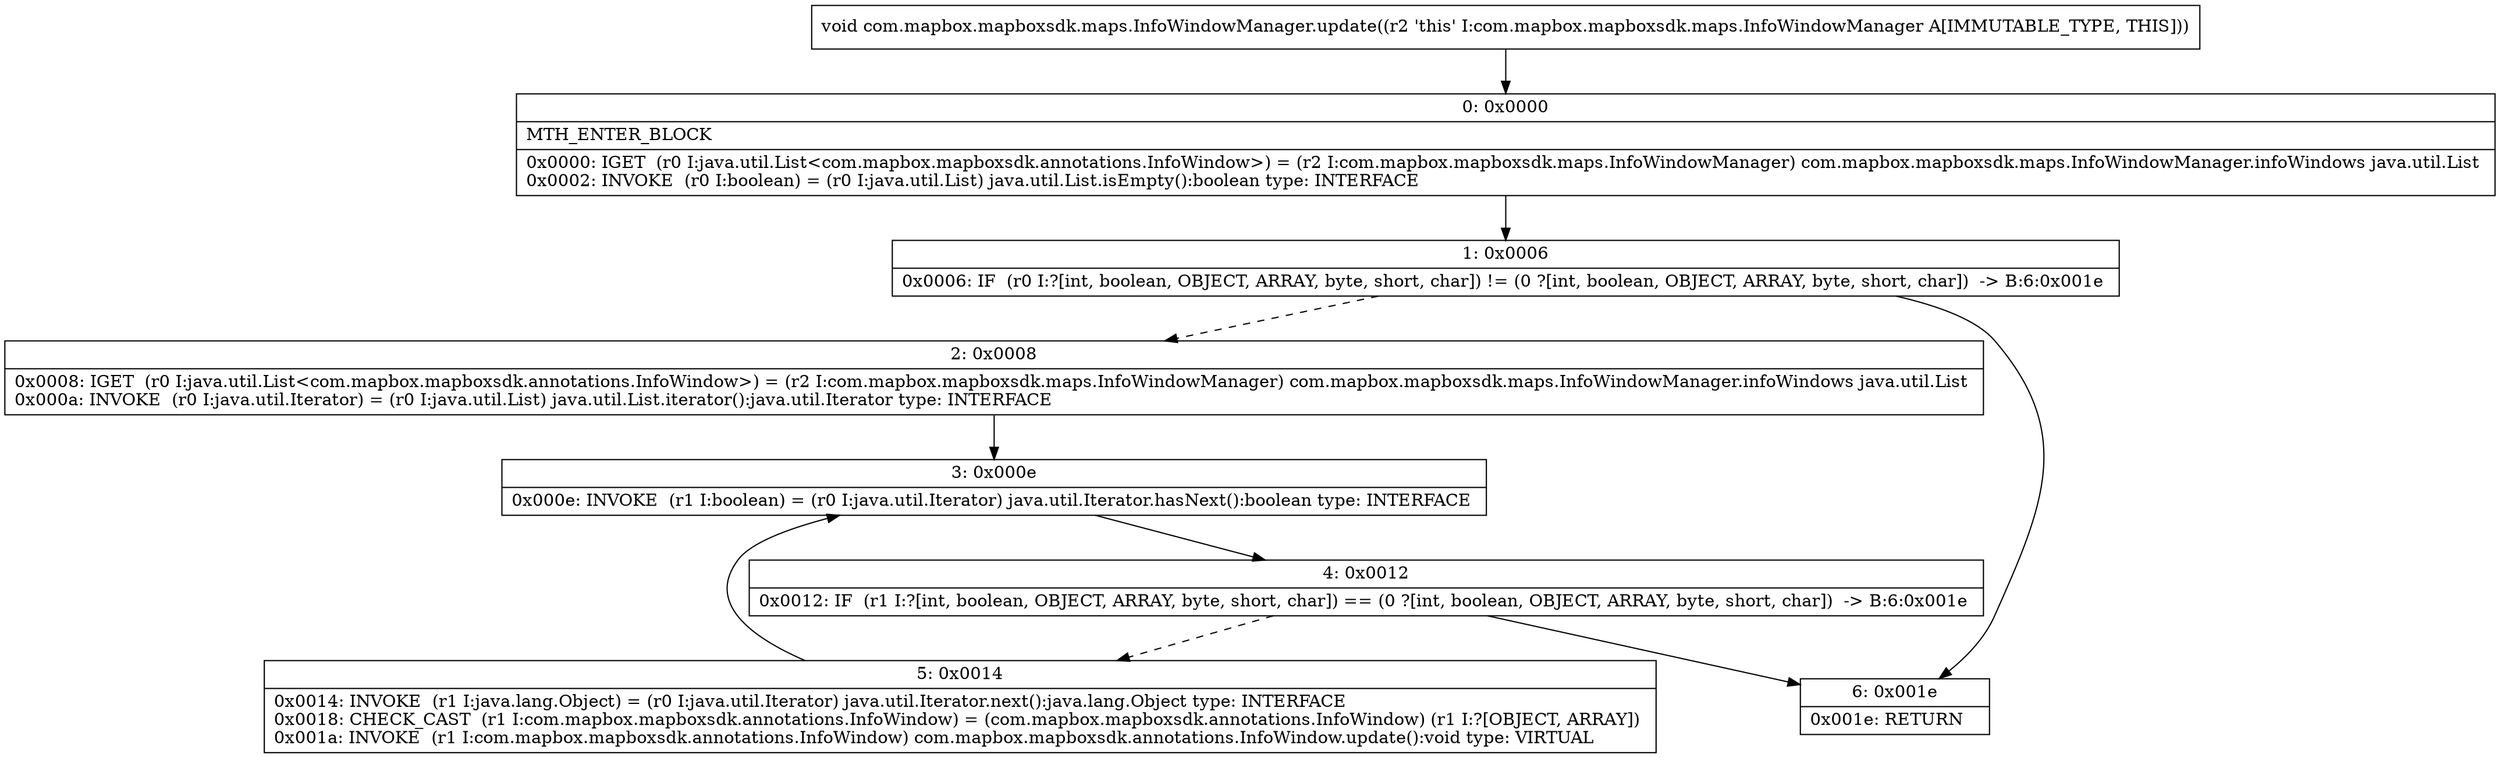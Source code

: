 digraph "CFG forcom.mapbox.mapboxsdk.maps.InfoWindowManager.update()V" {
Node_0 [shape=record,label="{0\:\ 0x0000|MTH_ENTER_BLOCK\l|0x0000: IGET  (r0 I:java.util.List\<com.mapbox.mapboxsdk.annotations.InfoWindow\>) = (r2 I:com.mapbox.mapboxsdk.maps.InfoWindowManager) com.mapbox.mapboxsdk.maps.InfoWindowManager.infoWindows java.util.List \l0x0002: INVOKE  (r0 I:boolean) = (r0 I:java.util.List) java.util.List.isEmpty():boolean type: INTERFACE \l}"];
Node_1 [shape=record,label="{1\:\ 0x0006|0x0006: IF  (r0 I:?[int, boolean, OBJECT, ARRAY, byte, short, char]) != (0 ?[int, boolean, OBJECT, ARRAY, byte, short, char])  \-\> B:6:0x001e \l}"];
Node_2 [shape=record,label="{2\:\ 0x0008|0x0008: IGET  (r0 I:java.util.List\<com.mapbox.mapboxsdk.annotations.InfoWindow\>) = (r2 I:com.mapbox.mapboxsdk.maps.InfoWindowManager) com.mapbox.mapboxsdk.maps.InfoWindowManager.infoWindows java.util.List \l0x000a: INVOKE  (r0 I:java.util.Iterator) = (r0 I:java.util.List) java.util.List.iterator():java.util.Iterator type: INTERFACE \l}"];
Node_3 [shape=record,label="{3\:\ 0x000e|0x000e: INVOKE  (r1 I:boolean) = (r0 I:java.util.Iterator) java.util.Iterator.hasNext():boolean type: INTERFACE \l}"];
Node_4 [shape=record,label="{4\:\ 0x0012|0x0012: IF  (r1 I:?[int, boolean, OBJECT, ARRAY, byte, short, char]) == (0 ?[int, boolean, OBJECT, ARRAY, byte, short, char])  \-\> B:6:0x001e \l}"];
Node_5 [shape=record,label="{5\:\ 0x0014|0x0014: INVOKE  (r1 I:java.lang.Object) = (r0 I:java.util.Iterator) java.util.Iterator.next():java.lang.Object type: INTERFACE \l0x0018: CHECK_CAST  (r1 I:com.mapbox.mapboxsdk.annotations.InfoWindow) = (com.mapbox.mapboxsdk.annotations.InfoWindow) (r1 I:?[OBJECT, ARRAY]) \l0x001a: INVOKE  (r1 I:com.mapbox.mapboxsdk.annotations.InfoWindow) com.mapbox.mapboxsdk.annotations.InfoWindow.update():void type: VIRTUAL \l}"];
Node_6 [shape=record,label="{6\:\ 0x001e|0x001e: RETURN   \l}"];
MethodNode[shape=record,label="{void com.mapbox.mapboxsdk.maps.InfoWindowManager.update((r2 'this' I:com.mapbox.mapboxsdk.maps.InfoWindowManager A[IMMUTABLE_TYPE, THIS])) }"];
MethodNode -> Node_0;
Node_0 -> Node_1;
Node_1 -> Node_2[style=dashed];
Node_1 -> Node_6;
Node_2 -> Node_3;
Node_3 -> Node_4;
Node_4 -> Node_5[style=dashed];
Node_4 -> Node_6;
Node_5 -> Node_3;
}

